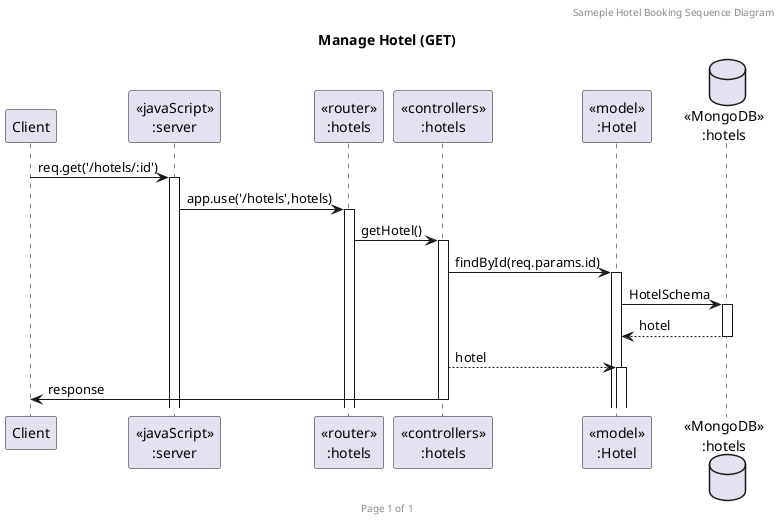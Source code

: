 @startuml Manage Hotel (GET)

header Sameple Hotel Booking Sequence Diagram
footer Page %page% of %lastpage%
title "Manage Hotel (GET)"

participant "Client" as client
participant "<<javaScript>>\n:server" as server
participant "<<router>>\n:hotels" as routerHotels
participant "<<controllers>>\n:hotels" as controllersHotels
participant "<<model>>\n:Hotel" as modelHotel
database "<<MongoDB>>\n:hotels" as HotelsDatabase

client->server ++:req.get('/hotels/:id')
server->routerHotels ++:app.use('/hotels',hotels)
routerHotels -> controllersHotels ++:getHotel()
controllersHotels->modelHotel ++:findById(req.params.id)
modelHotel ->HotelsDatabase ++: HotelSchema
HotelsDatabase --> modelHotel --: hotel
controllersHotels --> modelHotel ++:hotel
controllersHotels->client --:response

@enduml
